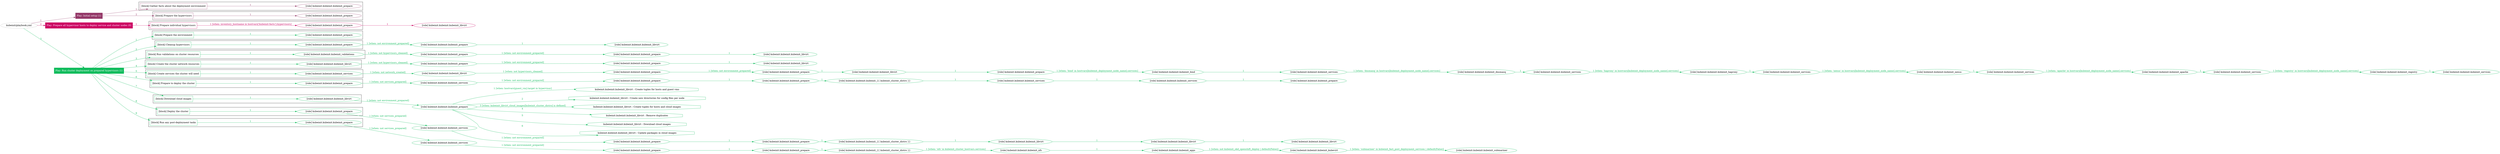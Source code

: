 digraph {
	graph [concentrate=true ordering=in rankdir=LR ratio=fill]
	edge [esep=5 sep=10]
	"kubeinit/playbook.yml" [id=root_node style=dotted]
	play_d0ebcb94 [label="Play: Initial setup (1)" color="#943868" fontcolor="#ffffff" id=play_d0ebcb94 shape=box style=filled tooltip=localhost]
	"kubeinit/playbook.yml" -> play_d0ebcb94 [label="1 " color="#943868" fontcolor="#943868" id=edge_c2a4af7c labeltooltip="1 " tooltip="1 "]
	subgraph "kubeinit.kubeinit.kubeinit_prepare" {
		role_feafb021 [label="[role] kubeinit.kubeinit.kubeinit_prepare" color="#943868" id=role_feafb021 tooltip="kubeinit.kubeinit.kubeinit_prepare"]
	}
	subgraph "kubeinit.kubeinit.kubeinit_prepare" {
		role_12da4981 [label="[role] kubeinit.kubeinit.kubeinit_prepare" color="#943868" id=role_12da4981 tooltip="kubeinit.kubeinit.kubeinit_prepare"]
	}
	subgraph "Play: Initial setup (1)" {
		play_d0ebcb94 -> block_885bc617 [label=1 color="#943868" fontcolor="#943868" id=edge_c0be8b09 labeltooltip=1 tooltip=1]
		subgraph cluster_block_885bc617 {
			block_885bc617 [label="[block] Gather facts about the deployment environment" color="#943868" id=block_885bc617 labeltooltip="Gather facts about the deployment environment" shape=box tooltip="Gather facts about the deployment environment"]
			block_885bc617 -> role_feafb021 [label="1 " color="#943868" fontcolor="#943868" id=edge_c6c2f966 labeltooltip="1 " tooltip="1 "]
		}
		play_d0ebcb94 -> block_a5036a4f [label=2 color="#943868" fontcolor="#943868" id=edge_98e3d46e labeltooltip=2 tooltip=2]
		subgraph cluster_block_a5036a4f {
			block_a5036a4f [label="[block] Prepare the hypervisors" color="#943868" id=block_a5036a4f labeltooltip="Prepare the hypervisors" shape=box tooltip="Prepare the hypervisors"]
			block_a5036a4f -> role_12da4981 [label="1 " color="#943868" fontcolor="#943868" id=edge_6b0847b5 labeltooltip="1 " tooltip="1 "]
		}
	}
	play_18bd0c50 [label="Play: Prepare all hypervisor hosts to deploy service and cluster nodes (0)" color="#cc0062" fontcolor="#ffffff" id=play_18bd0c50 shape=box style=filled tooltip="Play: Prepare all hypervisor hosts to deploy service and cluster nodes (0)"]
	"kubeinit/playbook.yml" -> play_18bd0c50 [label="2 " color="#cc0062" fontcolor="#cc0062" id=edge_14f58881 labeltooltip="2 " tooltip="2 "]
	subgraph "kubeinit.kubeinit.kubeinit_libvirt" {
		role_7bbfe06a [label="[role] kubeinit.kubeinit.kubeinit_libvirt" color="#cc0062" id=role_7bbfe06a tooltip="kubeinit.kubeinit.kubeinit_libvirt"]
	}
	subgraph "kubeinit.kubeinit.kubeinit_prepare" {
		role_23778984 [label="[role] kubeinit.kubeinit.kubeinit_prepare" color="#cc0062" id=role_23778984 tooltip="kubeinit.kubeinit.kubeinit_prepare"]
		role_23778984 -> role_7bbfe06a [label="1 " color="#cc0062" fontcolor="#cc0062" id=edge_c6b49bf3 labeltooltip="1 " tooltip="1 "]
	}
	subgraph "Play: Prepare all hypervisor hosts to deploy service and cluster nodes (0)" {
		play_18bd0c50 -> block_ef4cfee5 [label=1 color="#cc0062" fontcolor="#cc0062" id=edge_f263f33c labeltooltip=1 tooltip=1]
		subgraph cluster_block_ef4cfee5 {
			block_ef4cfee5 [label="[block] Prepare individual hypervisors" color="#cc0062" id=block_ef4cfee5 labeltooltip="Prepare individual hypervisors" shape=box tooltip="Prepare individual hypervisors"]
			block_ef4cfee5 -> role_23778984 [label="1 [when: inventory_hostname in hostvars['kubeinit-facts'].hypervisors]" color="#cc0062" fontcolor="#cc0062" id=edge_21fc7bef labeltooltip="1 [when: inventory_hostname in hostvars['kubeinit-facts'].hypervisors]" tooltip="1 [when: inventory_hostname in hostvars['kubeinit-facts'].hypervisors]"]
		}
	}
	play_262aa9f1 [label="Play: Run cluster deployment on prepared hypervisors (1)" color="#10bc5c" fontcolor="#ffffff" id=play_262aa9f1 shape=box style=filled tooltip=localhost]
	"kubeinit/playbook.yml" -> play_262aa9f1 [label="3 " color="#10bc5c" fontcolor="#10bc5c" id=edge_17a7279d labeltooltip="3 " tooltip="3 "]
	subgraph "kubeinit.kubeinit.kubeinit_prepare" {
		role_80a448bb [label="[role] kubeinit.kubeinit.kubeinit_prepare" color="#10bc5c" id=role_80a448bb tooltip="kubeinit.kubeinit.kubeinit_prepare"]
	}
	subgraph "kubeinit.kubeinit.kubeinit_libvirt" {
		role_c6108d6e [label="[role] kubeinit.kubeinit.kubeinit_libvirt" color="#10bc5c" id=role_c6108d6e tooltip="kubeinit.kubeinit.kubeinit_libvirt"]
	}
	subgraph "kubeinit.kubeinit.kubeinit_prepare" {
		role_79e7c0ba [label="[role] kubeinit.kubeinit.kubeinit_prepare" color="#10bc5c" id=role_79e7c0ba tooltip="kubeinit.kubeinit.kubeinit_prepare"]
		role_79e7c0ba -> role_c6108d6e [label="1 " color="#10bc5c" fontcolor="#10bc5c" id=edge_d8221318 labeltooltip="1 " tooltip="1 "]
	}
	subgraph "kubeinit.kubeinit.kubeinit_prepare" {
		role_7978a90e [label="[role] kubeinit.kubeinit.kubeinit_prepare" color="#10bc5c" id=role_7978a90e tooltip="kubeinit.kubeinit.kubeinit_prepare"]
		role_7978a90e -> role_79e7c0ba [label="1 [when: not environment_prepared]" color="#10bc5c" fontcolor="#10bc5c" id=edge_33957c7a labeltooltip="1 [when: not environment_prepared]" tooltip="1 [when: not environment_prepared]"]
	}
	subgraph "kubeinit.kubeinit.kubeinit_libvirt" {
		role_5f1865e8 [label="[role] kubeinit.kubeinit.kubeinit_libvirt" color="#10bc5c" id=role_5f1865e8 tooltip="kubeinit.kubeinit.kubeinit_libvirt"]
	}
	subgraph "kubeinit.kubeinit.kubeinit_prepare" {
		role_c8966072 [label="[role] kubeinit.kubeinit.kubeinit_prepare" color="#10bc5c" id=role_c8966072 tooltip="kubeinit.kubeinit.kubeinit_prepare"]
		role_c8966072 -> role_5f1865e8 [label="1 " color="#10bc5c" fontcolor="#10bc5c" id=edge_12a547b2 labeltooltip="1 " tooltip="1 "]
	}
	subgraph "kubeinit.kubeinit.kubeinit_prepare" {
		role_34b3e177 [label="[role] kubeinit.kubeinit.kubeinit_prepare" color="#10bc5c" id=role_34b3e177 tooltip="kubeinit.kubeinit.kubeinit_prepare"]
		role_34b3e177 -> role_c8966072 [label="1 [when: not environment_prepared]" color="#10bc5c" fontcolor="#10bc5c" id=edge_4db5df0f labeltooltip="1 [when: not environment_prepared]" tooltip="1 [when: not environment_prepared]"]
	}
	subgraph "kubeinit.kubeinit.kubeinit_validations" {
		role_0d227e6f [label="[role] kubeinit.kubeinit.kubeinit_validations" color="#10bc5c" id=role_0d227e6f tooltip="kubeinit.kubeinit.kubeinit_validations"]
		role_0d227e6f -> role_34b3e177 [label="1 [when: not hypervisors_cleaned]" color="#10bc5c" fontcolor="#10bc5c" id=edge_37c8fc61 labeltooltip="1 [when: not hypervisors_cleaned]" tooltip="1 [when: not hypervisors_cleaned]"]
	}
	subgraph "kubeinit.kubeinit.kubeinit_libvirt" {
		role_1b003226 [label="[role] kubeinit.kubeinit.kubeinit_libvirt" color="#10bc5c" id=role_1b003226 tooltip="kubeinit.kubeinit.kubeinit_libvirt"]
	}
	subgraph "kubeinit.kubeinit.kubeinit_prepare" {
		role_e258e111 [label="[role] kubeinit.kubeinit.kubeinit_prepare" color="#10bc5c" id=role_e258e111 tooltip="kubeinit.kubeinit.kubeinit_prepare"]
		role_e258e111 -> role_1b003226 [label="1 " color="#10bc5c" fontcolor="#10bc5c" id=edge_6c4a0c41 labeltooltip="1 " tooltip="1 "]
	}
	subgraph "kubeinit.kubeinit.kubeinit_prepare" {
		role_1a5c17dd [label="[role] kubeinit.kubeinit.kubeinit_prepare" color="#10bc5c" id=role_1a5c17dd tooltip="kubeinit.kubeinit.kubeinit_prepare"]
		role_1a5c17dd -> role_e258e111 [label="1 [when: not environment_prepared]" color="#10bc5c" fontcolor="#10bc5c" id=edge_dd4aaa3d labeltooltip="1 [when: not environment_prepared]" tooltip="1 [when: not environment_prepared]"]
	}
	subgraph "kubeinit.kubeinit.kubeinit_libvirt" {
		role_3ba7f698 [label="[role] kubeinit.kubeinit.kubeinit_libvirt" color="#10bc5c" id=role_3ba7f698 tooltip="kubeinit.kubeinit.kubeinit_libvirt"]
		role_3ba7f698 -> role_1a5c17dd [label="1 [when: not hypervisors_cleaned]" color="#10bc5c" fontcolor="#10bc5c" id=edge_a165b5db labeltooltip="1 [when: not hypervisors_cleaned]" tooltip="1 [when: not hypervisors_cleaned]"]
	}
	subgraph "kubeinit.kubeinit.kubeinit_services" {
		role_c337a44f [label="[role] kubeinit.kubeinit.kubeinit_services" color="#10bc5c" id=role_c337a44f tooltip="kubeinit.kubeinit.kubeinit_services"]
	}
	subgraph "kubeinit.kubeinit.kubeinit_registry" {
		role_a284f7be [label="[role] kubeinit.kubeinit.kubeinit_registry" color="#10bc5c" id=role_a284f7be tooltip="kubeinit.kubeinit.kubeinit_registry"]
		role_a284f7be -> role_c337a44f [label="1 " color="#10bc5c" fontcolor="#10bc5c" id=edge_85ddc297 labeltooltip="1 " tooltip="1 "]
	}
	subgraph "kubeinit.kubeinit.kubeinit_services" {
		role_f0d31aae [label="[role] kubeinit.kubeinit.kubeinit_services" color="#10bc5c" id=role_f0d31aae tooltip="kubeinit.kubeinit.kubeinit_services"]
		role_f0d31aae -> role_a284f7be [label="1 [when: 'registry' in hostvars[kubeinit_deployment_node_name].services]" color="#10bc5c" fontcolor="#10bc5c" id=edge_567b0c25 labeltooltip="1 [when: 'registry' in hostvars[kubeinit_deployment_node_name].services]" tooltip="1 [when: 'registry' in hostvars[kubeinit_deployment_node_name].services]"]
	}
	subgraph "kubeinit.kubeinit.kubeinit_apache" {
		role_afb0995f [label="[role] kubeinit.kubeinit.kubeinit_apache" color="#10bc5c" id=role_afb0995f tooltip="kubeinit.kubeinit.kubeinit_apache"]
		role_afb0995f -> role_f0d31aae [label="1 " color="#10bc5c" fontcolor="#10bc5c" id=edge_33d51734 labeltooltip="1 " tooltip="1 "]
	}
	subgraph "kubeinit.kubeinit.kubeinit_services" {
		role_c6fa96c8 [label="[role] kubeinit.kubeinit.kubeinit_services" color="#10bc5c" id=role_c6fa96c8 tooltip="kubeinit.kubeinit.kubeinit_services"]
		role_c6fa96c8 -> role_afb0995f [label="1 [when: 'apache' in hostvars[kubeinit_deployment_node_name].services]" color="#10bc5c" fontcolor="#10bc5c" id=edge_1c89967b labeltooltip="1 [when: 'apache' in hostvars[kubeinit_deployment_node_name].services]" tooltip="1 [when: 'apache' in hostvars[kubeinit_deployment_node_name].services]"]
	}
	subgraph "kubeinit.kubeinit.kubeinit_nexus" {
		role_3a20a476 [label="[role] kubeinit.kubeinit.kubeinit_nexus" color="#10bc5c" id=role_3a20a476 tooltip="kubeinit.kubeinit.kubeinit_nexus"]
		role_3a20a476 -> role_c6fa96c8 [label="1 " color="#10bc5c" fontcolor="#10bc5c" id=edge_e4160ef2 labeltooltip="1 " tooltip="1 "]
	}
	subgraph "kubeinit.kubeinit.kubeinit_services" {
		role_0c199699 [label="[role] kubeinit.kubeinit.kubeinit_services" color="#10bc5c" id=role_0c199699 tooltip="kubeinit.kubeinit.kubeinit_services"]
		role_0c199699 -> role_3a20a476 [label="1 [when: 'nexus' in hostvars[kubeinit_deployment_node_name].services]" color="#10bc5c" fontcolor="#10bc5c" id=edge_92e714f9 labeltooltip="1 [when: 'nexus' in hostvars[kubeinit_deployment_node_name].services]" tooltip="1 [when: 'nexus' in hostvars[kubeinit_deployment_node_name].services]"]
	}
	subgraph "kubeinit.kubeinit.kubeinit_haproxy" {
		role_4dd92f91 [label="[role] kubeinit.kubeinit.kubeinit_haproxy" color="#10bc5c" id=role_4dd92f91 tooltip="kubeinit.kubeinit.kubeinit_haproxy"]
		role_4dd92f91 -> role_0c199699 [label="1 " color="#10bc5c" fontcolor="#10bc5c" id=edge_29e8d8fe labeltooltip="1 " tooltip="1 "]
	}
	subgraph "kubeinit.kubeinit.kubeinit_services" {
		role_0a190aec [label="[role] kubeinit.kubeinit.kubeinit_services" color="#10bc5c" id=role_0a190aec tooltip="kubeinit.kubeinit.kubeinit_services"]
		role_0a190aec -> role_4dd92f91 [label="1 [when: 'haproxy' in hostvars[kubeinit_deployment_node_name].services]" color="#10bc5c" fontcolor="#10bc5c" id=edge_e5533725 labeltooltip="1 [when: 'haproxy' in hostvars[kubeinit_deployment_node_name].services]" tooltip="1 [when: 'haproxy' in hostvars[kubeinit_deployment_node_name].services]"]
	}
	subgraph "kubeinit.kubeinit.kubeinit_dnsmasq" {
		role_578312a6 [label="[role] kubeinit.kubeinit.kubeinit_dnsmasq" color="#10bc5c" id=role_578312a6 tooltip="kubeinit.kubeinit.kubeinit_dnsmasq"]
		role_578312a6 -> role_0a190aec [label="1 " color="#10bc5c" fontcolor="#10bc5c" id=edge_1b0f0c2d labeltooltip="1 " tooltip="1 "]
	}
	subgraph "kubeinit.kubeinit.kubeinit_services" {
		role_7d4a6a73 [label="[role] kubeinit.kubeinit.kubeinit_services" color="#10bc5c" id=role_7d4a6a73 tooltip="kubeinit.kubeinit.kubeinit_services"]
		role_7d4a6a73 -> role_578312a6 [label="1 [when: 'dnsmasq' in hostvars[kubeinit_deployment_node_name].services]" color="#10bc5c" fontcolor="#10bc5c" id=edge_cff268b3 labeltooltip="1 [when: 'dnsmasq' in hostvars[kubeinit_deployment_node_name].services]" tooltip="1 [when: 'dnsmasq' in hostvars[kubeinit_deployment_node_name].services]"]
	}
	subgraph "kubeinit.kubeinit.kubeinit_bind" {
		role_f705a6bb [label="[role] kubeinit.kubeinit.kubeinit_bind" color="#10bc5c" id=role_f705a6bb tooltip="kubeinit.kubeinit.kubeinit_bind"]
		role_f705a6bb -> role_7d4a6a73 [label="1 " color="#10bc5c" fontcolor="#10bc5c" id=edge_e82dde2d labeltooltip="1 " tooltip="1 "]
	}
	subgraph "kubeinit.kubeinit.kubeinit_prepare" {
		role_32f4981a [label="[role] kubeinit.kubeinit.kubeinit_prepare" color="#10bc5c" id=role_32f4981a tooltip="kubeinit.kubeinit.kubeinit_prepare"]
		role_32f4981a -> role_f705a6bb [label="1 [when: 'bind' in hostvars[kubeinit_deployment_node_name].services]" color="#10bc5c" fontcolor="#10bc5c" id=edge_b258ebbc labeltooltip="1 [when: 'bind' in hostvars[kubeinit_deployment_node_name].services]" tooltip="1 [when: 'bind' in hostvars[kubeinit_deployment_node_name].services]"]
	}
	subgraph "kubeinit.kubeinit.kubeinit_libvirt" {
		role_10733963 [label="[role] kubeinit.kubeinit.kubeinit_libvirt" color="#10bc5c" id=role_10733963 tooltip="kubeinit.kubeinit.kubeinit_libvirt"]
		role_10733963 -> role_32f4981a [label="1 " color="#10bc5c" fontcolor="#10bc5c" id=edge_b716d7b9 labeltooltip="1 " tooltip="1 "]
	}
	subgraph "kubeinit.kubeinit.kubeinit_prepare" {
		role_c7edfecb [label="[role] kubeinit.kubeinit.kubeinit_prepare" color="#10bc5c" id=role_c7edfecb tooltip="kubeinit.kubeinit.kubeinit_prepare"]
		role_c7edfecb -> role_10733963 [label="1 " color="#10bc5c" fontcolor="#10bc5c" id=edge_7482d779 labeltooltip="1 " tooltip="1 "]
	}
	subgraph "kubeinit.kubeinit.kubeinit_prepare" {
		role_d2c49b70 [label="[role] kubeinit.kubeinit.kubeinit_prepare" color="#10bc5c" id=role_d2c49b70 tooltip="kubeinit.kubeinit.kubeinit_prepare"]
		role_d2c49b70 -> role_c7edfecb [label="1 [when: not environment_prepared]" color="#10bc5c" fontcolor="#10bc5c" id=edge_92572e4c labeltooltip="1 [when: not environment_prepared]" tooltip="1 [when: not environment_prepared]"]
	}
	subgraph "kubeinit.kubeinit.kubeinit_libvirt" {
		role_c14d64fe [label="[role] kubeinit.kubeinit.kubeinit_libvirt" color="#10bc5c" id=role_c14d64fe tooltip="kubeinit.kubeinit.kubeinit_libvirt"]
		role_c14d64fe -> role_d2c49b70 [label="1 [when: not hypervisors_cleaned]" color="#10bc5c" fontcolor="#10bc5c" id=edge_5fe5763e labeltooltip="1 [when: not hypervisors_cleaned]" tooltip="1 [when: not hypervisors_cleaned]"]
	}
	subgraph "kubeinit.kubeinit.kubeinit_services" {
		role_80e1123d [label="[role] kubeinit.kubeinit.kubeinit_services" color="#10bc5c" id=role_80e1123d tooltip="kubeinit.kubeinit.kubeinit_services"]
		role_80e1123d -> role_c14d64fe [label="1 [when: not network_created]" color="#10bc5c" fontcolor="#10bc5c" id=edge_da6fcab5 labeltooltip="1 [when: not network_created]" tooltip="1 [when: not network_created]"]
	}
	subgraph "kubeinit.kubeinit.kubeinit_prepare" {
		role_0fceab23 [label="[role] kubeinit.kubeinit.kubeinit_prepare" color="#10bc5c" id=role_0fceab23 tooltip="kubeinit.kubeinit.kubeinit_prepare"]
	}
	subgraph "kubeinit.kubeinit.kubeinit_services" {
		role_289be685 [label="[role] kubeinit.kubeinit.kubeinit_services" color="#10bc5c" id=role_289be685 tooltip="kubeinit.kubeinit.kubeinit_services"]
		role_289be685 -> role_0fceab23 [label="1 " color="#10bc5c" fontcolor="#10bc5c" id=edge_487c5080 labeltooltip="1 " tooltip="1 "]
	}
	subgraph "kubeinit.kubeinit.kubeinit_services" {
		role_3b687567 [label="[role] kubeinit.kubeinit.kubeinit_services" color="#10bc5c" id=role_3b687567 tooltip="kubeinit.kubeinit.kubeinit_services"]
		role_3b687567 -> role_289be685 [label="1 " color="#10bc5c" fontcolor="#10bc5c" id=edge_0eb1f056 labeltooltip="1 " tooltip="1 "]
	}
	subgraph "kubeinit.kubeinit.kubeinit_{{ kubeinit_cluster_distro }}" {
		role_59136619 [label="[role] kubeinit.kubeinit.kubeinit_{{ kubeinit_cluster_distro }}" color="#10bc5c" id=role_59136619 tooltip="kubeinit.kubeinit.kubeinit_{{ kubeinit_cluster_distro }}"]
		role_59136619 -> role_3b687567 [label="1 " color="#10bc5c" fontcolor="#10bc5c" id=edge_198d4b22 labeltooltip="1 " tooltip="1 "]
	}
	subgraph "kubeinit.kubeinit.kubeinit_prepare" {
		role_ba8a8023 [label="[role] kubeinit.kubeinit.kubeinit_prepare" color="#10bc5c" id=role_ba8a8023 tooltip="kubeinit.kubeinit.kubeinit_prepare"]
		role_ba8a8023 -> role_59136619 [label="1 " color="#10bc5c" fontcolor="#10bc5c" id=edge_a3a928aa labeltooltip="1 " tooltip="1 "]
	}
	subgraph "kubeinit.kubeinit.kubeinit_prepare" {
		role_17aa6cde [label="[role] kubeinit.kubeinit.kubeinit_prepare" color="#10bc5c" id=role_17aa6cde tooltip="kubeinit.kubeinit.kubeinit_prepare"]
		role_17aa6cde -> role_ba8a8023 [label="1 " color="#10bc5c" fontcolor="#10bc5c" id=edge_5427e18a labeltooltip="1 " tooltip="1 "]
	}
	subgraph "kubeinit.kubeinit.kubeinit_services" {
		role_5e469a8a [label="[role] kubeinit.kubeinit.kubeinit_services" color="#10bc5c" id=role_5e469a8a tooltip="kubeinit.kubeinit.kubeinit_services"]
		role_5e469a8a -> role_17aa6cde [label="1 [when: not environment_prepared]" color="#10bc5c" fontcolor="#10bc5c" id=edge_f094a40d labeltooltip="1 [when: not environment_prepared]" tooltip="1 [when: not environment_prepared]"]
	}
	subgraph "kubeinit.kubeinit.kubeinit_prepare" {
		role_1fa0ac33 [label="[role] kubeinit.kubeinit.kubeinit_prepare" color="#10bc5c" id=role_1fa0ac33 tooltip="kubeinit.kubeinit.kubeinit_prepare"]
		role_1fa0ac33 -> role_5e469a8a [label="1 [when: not services_prepared]" color="#10bc5c" fontcolor="#10bc5c" id=edge_ab3fb7b6 labeltooltip="1 [when: not services_prepared]" tooltip="1 [when: not services_prepared]"]
	}
	subgraph "kubeinit.kubeinit.kubeinit_prepare" {
		role_9b9634b2 [label="[role] kubeinit.kubeinit.kubeinit_prepare" color="#10bc5c" id=role_9b9634b2 tooltip="kubeinit.kubeinit.kubeinit_prepare"]
		task_7ff2c50d [label="kubeinit.kubeinit.kubeinit_libvirt : Create tuples for hosts and guest vms" color="#10bc5c" id=task_7ff2c50d shape=octagon tooltip="kubeinit.kubeinit.kubeinit_libvirt : Create tuples for hosts and guest vms"]
		role_9b9634b2 -> task_7ff2c50d [label="1 [when: hostvars[guest_vm].target in hypervisor]" color="#10bc5c" fontcolor="#10bc5c" id=edge_da7ebd6f labeltooltip="1 [when: hostvars[guest_vm].target in hypervisor]" tooltip="1 [when: hostvars[guest_vm].target in hypervisor]"]
		task_eb8d5fab [label="kubeinit.kubeinit.kubeinit_libvirt : Create new directories for config files per node" color="#10bc5c" id=task_eb8d5fab shape=octagon tooltip="kubeinit.kubeinit.kubeinit_libvirt : Create new directories for config files per node"]
		role_9b9634b2 -> task_eb8d5fab [label="2 " color="#10bc5c" fontcolor="#10bc5c" id=edge_12b2a207 labeltooltip="2 " tooltip="2 "]
		task_445cb37d [label="kubeinit.kubeinit.kubeinit_libvirt : Create tuples for hosts and cloud images" color="#10bc5c" id=task_445cb37d shape=octagon tooltip="kubeinit.kubeinit.kubeinit_libvirt : Create tuples for hosts and cloud images"]
		role_9b9634b2 -> task_445cb37d [label="3 [when: kubeinit_libvirt_cloud_images[kubeinit_cluster_distro] is defined]" color="#10bc5c" fontcolor="#10bc5c" id=edge_1c85d7c5 labeltooltip="3 [when: kubeinit_libvirt_cloud_images[kubeinit_cluster_distro] is defined]" tooltip="3 [when: kubeinit_libvirt_cloud_images[kubeinit_cluster_distro] is defined]"]
		task_de499c1f [label="kubeinit.kubeinit.kubeinit_libvirt : Remove duplicates" color="#10bc5c" id=task_de499c1f shape=octagon tooltip="kubeinit.kubeinit.kubeinit_libvirt : Remove duplicates"]
		role_9b9634b2 -> task_de499c1f [label="4 " color="#10bc5c" fontcolor="#10bc5c" id=edge_f46fdbc7 labeltooltip="4 " tooltip="4 "]
		task_cd32867e [label="kubeinit.kubeinit.kubeinit_libvirt : Download cloud images" color="#10bc5c" id=task_cd32867e shape=octagon tooltip="kubeinit.kubeinit.kubeinit_libvirt : Download cloud images"]
		role_9b9634b2 -> task_cd32867e [label="5 " color="#10bc5c" fontcolor="#10bc5c" id=edge_5fdb763a labeltooltip="5 " tooltip="5 "]
		task_8bfd266d [label="kubeinit.kubeinit.kubeinit_libvirt : Update packages in cloud images" color="#10bc5c" id=task_8bfd266d shape=octagon tooltip="kubeinit.kubeinit.kubeinit_libvirt : Update packages in cloud images"]
		role_9b9634b2 -> task_8bfd266d [label="6 " color="#10bc5c" fontcolor="#10bc5c" id=edge_bd5b1b98 labeltooltip="6 " tooltip="6 "]
	}
	subgraph "kubeinit.kubeinit.kubeinit_libvirt" {
		role_85415b63 [label="[role] kubeinit.kubeinit.kubeinit_libvirt" color="#10bc5c" id=role_85415b63 tooltip="kubeinit.kubeinit.kubeinit_libvirt"]
		role_85415b63 -> role_9b9634b2 [label="1 [when: not environment_prepared]" color="#10bc5c" fontcolor="#10bc5c" id=edge_5a1a0315 labeltooltip="1 [when: not environment_prepared]" tooltip="1 [when: not environment_prepared]"]
	}
	subgraph "kubeinit.kubeinit.kubeinit_libvirt" {
		role_e2cc83c2 [label="[role] kubeinit.kubeinit.kubeinit_libvirt" color="#10bc5c" id=role_e2cc83c2 tooltip="kubeinit.kubeinit.kubeinit_libvirt"]
	}
	subgraph "kubeinit.kubeinit.kubeinit_libvirt" {
		role_d590b1b0 [label="[role] kubeinit.kubeinit.kubeinit_libvirt" color="#10bc5c" id=role_d590b1b0 tooltip="kubeinit.kubeinit.kubeinit_libvirt"]
		role_d590b1b0 -> role_e2cc83c2 [label="1 " color="#10bc5c" fontcolor="#10bc5c" id=edge_b6ef32da labeltooltip="1 " tooltip="1 "]
	}
	subgraph "kubeinit.kubeinit.kubeinit_libvirt" {
		role_a7526140 [label="[role] kubeinit.kubeinit.kubeinit_libvirt" color="#10bc5c" id=role_a7526140 tooltip="kubeinit.kubeinit.kubeinit_libvirt"]
		role_a7526140 -> role_d590b1b0 [label="1 " color="#10bc5c" fontcolor="#10bc5c" id=edge_736c1432 labeltooltip="1 " tooltip="1 "]
	}
	subgraph "kubeinit.kubeinit.kubeinit_{{ kubeinit_cluster_distro }}" {
		role_260a0125 [label="[role] kubeinit.kubeinit.kubeinit_{{ kubeinit_cluster_distro }}" color="#10bc5c" id=role_260a0125 tooltip="kubeinit.kubeinit.kubeinit_{{ kubeinit_cluster_distro }}"]
		role_260a0125 -> role_a7526140 [label="1 " color="#10bc5c" fontcolor="#10bc5c" id=edge_c56b6f5f labeltooltip="1 " tooltip="1 "]
	}
	subgraph "kubeinit.kubeinit.kubeinit_prepare" {
		role_69d79705 [label="[role] kubeinit.kubeinit.kubeinit_prepare" color="#10bc5c" id=role_69d79705 tooltip="kubeinit.kubeinit.kubeinit_prepare"]
		role_69d79705 -> role_260a0125 [label="1 " color="#10bc5c" fontcolor="#10bc5c" id=edge_ee8470bc labeltooltip="1 " tooltip="1 "]
	}
	subgraph "kubeinit.kubeinit.kubeinit_prepare" {
		role_14bc19ad [label="[role] kubeinit.kubeinit.kubeinit_prepare" color="#10bc5c" id=role_14bc19ad tooltip="kubeinit.kubeinit.kubeinit_prepare"]
		role_14bc19ad -> role_69d79705 [label="1 " color="#10bc5c" fontcolor="#10bc5c" id=edge_9c6390b6 labeltooltip="1 " tooltip="1 "]
	}
	subgraph "kubeinit.kubeinit.kubeinit_services" {
		role_f5fa672e [label="[role] kubeinit.kubeinit.kubeinit_services" color="#10bc5c" id=role_f5fa672e tooltip="kubeinit.kubeinit.kubeinit_services"]
		role_f5fa672e -> role_14bc19ad [label="1 [when: not environment_prepared]" color="#10bc5c" fontcolor="#10bc5c" id=edge_ef50ab18 labeltooltip="1 [when: not environment_prepared]" tooltip="1 [when: not environment_prepared]"]
	}
	subgraph "kubeinit.kubeinit.kubeinit_prepare" {
		role_15ed8353 [label="[role] kubeinit.kubeinit.kubeinit_prepare" color="#10bc5c" id=role_15ed8353 tooltip="kubeinit.kubeinit.kubeinit_prepare"]
		role_15ed8353 -> role_f5fa672e [label="1 [when: not services_prepared]" color="#10bc5c" fontcolor="#10bc5c" id=edge_8dd4bf04 labeltooltip="1 [when: not services_prepared]" tooltip="1 [when: not services_prepared]"]
	}
	subgraph "kubeinit.kubeinit.kubeinit_submariner" {
		role_e1827a03 [label="[role] kubeinit.kubeinit.kubeinit_submariner" color="#10bc5c" id=role_e1827a03 tooltip="kubeinit.kubeinit.kubeinit_submariner"]
	}
	subgraph "kubeinit.kubeinit.kubeinit_kubevirt" {
		role_ebb6367d [label="[role] kubeinit.kubeinit.kubeinit_kubevirt" color="#10bc5c" id=role_ebb6367d tooltip="kubeinit.kubeinit.kubeinit_kubevirt"]
		role_ebb6367d -> role_e1827a03 [label="1 [when: 'submariner' in kubeinit_fact_post_deployment_services | default(False)]" color="#10bc5c" fontcolor="#10bc5c" id=edge_ad99c10c labeltooltip="1 [when: 'submariner' in kubeinit_fact_post_deployment_services | default(False)]" tooltip="1 [when: 'submariner' in kubeinit_fact_post_deployment_services | default(False)]"]
	}
	subgraph "kubeinit.kubeinit.kubeinit_apps" {
		role_451881cb [label="[role] kubeinit.kubeinit.kubeinit_apps" color="#10bc5c" id=role_451881cb tooltip="kubeinit.kubeinit.kubeinit_apps"]
		role_451881cb -> role_ebb6367d [label="1 [when: not kubeinit_okd_openshift_deploy | default(False)]" color="#10bc5c" fontcolor="#10bc5c" id=edge_d7c2dcaa labeltooltip="1 [when: not kubeinit_okd_openshift_deploy | default(False)]" tooltip="1 [when: not kubeinit_okd_openshift_deploy | default(False)]"]
	}
	subgraph "kubeinit.kubeinit.kubeinit_nfs" {
		role_cf6ca452 [label="[role] kubeinit.kubeinit.kubeinit_nfs" color="#10bc5c" id=role_cf6ca452 tooltip="kubeinit.kubeinit.kubeinit_nfs"]
		role_cf6ca452 -> role_451881cb [label="1 " color="#10bc5c" fontcolor="#10bc5c" id=edge_2b9a6d2f labeltooltip="1 " tooltip="1 "]
	}
	subgraph "kubeinit.kubeinit.kubeinit_{{ kubeinit_cluster_distro }}" {
		role_814ae318 [label="[role] kubeinit.kubeinit.kubeinit_{{ kubeinit_cluster_distro }}" color="#10bc5c" id=role_814ae318 tooltip="kubeinit.kubeinit.kubeinit_{{ kubeinit_cluster_distro }}"]
		role_814ae318 -> role_cf6ca452 [label="1 [when: 'nfs' in kubeinit_cluster_hostvars.services]" color="#10bc5c" fontcolor="#10bc5c" id=edge_181ca4c7 labeltooltip="1 [when: 'nfs' in kubeinit_cluster_hostvars.services]" tooltip="1 [when: 'nfs' in kubeinit_cluster_hostvars.services]"]
	}
	subgraph "kubeinit.kubeinit.kubeinit_prepare" {
		role_46aafbae [label="[role] kubeinit.kubeinit.kubeinit_prepare" color="#10bc5c" id=role_46aafbae tooltip="kubeinit.kubeinit.kubeinit_prepare"]
		role_46aafbae -> role_814ae318 [label="1 " color="#10bc5c" fontcolor="#10bc5c" id=edge_af87a5e5 labeltooltip="1 " tooltip="1 "]
	}
	subgraph "kubeinit.kubeinit.kubeinit_prepare" {
		role_14082daa [label="[role] kubeinit.kubeinit.kubeinit_prepare" color="#10bc5c" id=role_14082daa tooltip="kubeinit.kubeinit.kubeinit_prepare"]
		role_14082daa -> role_46aafbae [label="1 " color="#10bc5c" fontcolor="#10bc5c" id=edge_e82e03f0 labeltooltip="1 " tooltip="1 "]
	}
	subgraph "kubeinit.kubeinit.kubeinit_services" {
		role_7fa894a4 [label="[role] kubeinit.kubeinit.kubeinit_services" color="#10bc5c" id=role_7fa894a4 tooltip="kubeinit.kubeinit.kubeinit_services"]
		role_7fa894a4 -> role_14082daa [label="1 [when: not environment_prepared]" color="#10bc5c" fontcolor="#10bc5c" id=edge_9692b33b labeltooltip="1 [when: not environment_prepared]" tooltip="1 [when: not environment_prepared]"]
	}
	subgraph "kubeinit.kubeinit.kubeinit_prepare" {
		role_769991e6 [label="[role] kubeinit.kubeinit.kubeinit_prepare" color="#10bc5c" id=role_769991e6 tooltip="kubeinit.kubeinit.kubeinit_prepare"]
		role_769991e6 -> role_7fa894a4 [label="1 [when: not services_prepared]" color="#10bc5c" fontcolor="#10bc5c" id=edge_377f6d0d labeltooltip="1 [when: not services_prepared]" tooltip="1 [when: not services_prepared]"]
	}
	subgraph "Play: Run cluster deployment on prepared hypervisors (1)" {
		play_262aa9f1 -> block_5e706d91 [label=1 color="#10bc5c" fontcolor="#10bc5c" id=edge_a47d1c69 labeltooltip=1 tooltip=1]
		subgraph cluster_block_5e706d91 {
			block_5e706d91 [label="[block] Prepare the environment" color="#10bc5c" id=block_5e706d91 labeltooltip="Prepare the environment" shape=box tooltip="Prepare the environment"]
			block_5e706d91 -> role_80a448bb [label="1 " color="#10bc5c" fontcolor="#10bc5c" id=edge_d0f53abe labeltooltip="1 " tooltip="1 "]
		}
		play_262aa9f1 -> block_8c1fbe70 [label=2 color="#10bc5c" fontcolor="#10bc5c" id=edge_ad8634cd labeltooltip=2 tooltip=2]
		subgraph cluster_block_8c1fbe70 {
			block_8c1fbe70 [label="[block] Cleanup hypervisors" color="#10bc5c" id=block_8c1fbe70 labeltooltip="Cleanup hypervisors" shape=box tooltip="Cleanup hypervisors"]
			block_8c1fbe70 -> role_7978a90e [label="1 " color="#10bc5c" fontcolor="#10bc5c" id=edge_62c44280 labeltooltip="1 " tooltip="1 "]
		}
		play_262aa9f1 -> block_65f8a297 [label=3 color="#10bc5c" fontcolor="#10bc5c" id=edge_5c43edef labeltooltip=3 tooltip=3]
		subgraph cluster_block_65f8a297 {
			block_65f8a297 [label="[block] Run validations on cluster resources" color="#10bc5c" id=block_65f8a297 labeltooltip="Run validations on cluster resources" shape=box tooltip="Run validations on cluster resources"]
			block_65f8a297 -> role_0d227e6f [label="1 " color="#10bc5c" fontcolor="#10bc5c" id=edge_a2ed811c labeltooltip="1 " tooltip="1 "]
		}
		play_262aa9f1 -> block_ff078d11 [label=4 color="#10bc5c" fontcolor="#10bc5c" id=edge_9418fd4a labeltooltip=4 tooltip=4]
		subgraph cluster_block_ff078d11 {
			block_ff078d11 [label="[block] Create the cluster network resources" color="#10bc5c" id=block_ff078d11 labeltooltip="Create the cluster network resources" shape=box tooltip="Create the cluster network resources"]
			block_ff078d11 -> role_3ba7f698 [label="1 " color="#10bc5c" fontcolor="#10bc5c" id=edge_f9fc6d49 labeltooltip="1 " tooltip="1 "]
		}
		play_262aa9f1 -> block_35ca26b8 [label=5 color="#10bc5c" fontcolor="#10bc5c" id=edge_a9596672 labeltooltip=5 tooltip=5]
		subgraph cluster_block_35ca26b8 {
			block_35ca26b8 [label="[block] Create services the cluster will need" color="#10bc5c" id=block_35ca26b8 labeltooltip="Create services the cluster will need" shape=box tooltip="Create services the cluster will need"]
			block_35ca26b8 -> role_80e1123d [label="1 " color="#10bc5c" fontcolor="#10bc5c" id=edge_524e64a8 labeltooltip="1 " tooltip="1 "]
		}
		play_262aa9f1 -> block_9ca7158d [label=6 color="#10bc5c" fontcolor="#10bc5c" id=edge_055d9d43 labeltooltip=6 tooltip=6]
		subgraph cluster_block_9ca7158d {
			block_9ca7158d [label="[block] Prepare to deploy the cluster" color="#10bc5c" id=block_9ca7158d labeltooltip="Prepare to deploy the cluster" shape=box tooltip="Prepare to deploy the cluster"]
			block_9ca7158d -> role_1fa0ac33 [label="1 " color="#10bc5c" fontcolor="#10bc5c" id=edge_1fbf906d labeltooltip="1 " tooltip="1 "]
		}
		play_262aa9f1 -> block_c756ad0a [label=7 color="#10bc5c" fontcolor="#10bc5c" id=edge_98886323 labeltooltip=7 tooltip=7]
		subgraph cluster_block_c756ad0a {
			block_c756ad0a [label="[block] Download cloud images" color="#10bc5c" id=block_c756ad0a labeltooltip="Download cloud images" shape=box tooltip="Download cloud images"]
			block_c756ad0a -> role_85415b63 [label="1 " color="#10bc5c" fontcolor="#10bc5c" id=edge_224b7dcf labeltooltip="1 " tooltip="1 "]
		}
		play_262aa9f1 -> block_909f9de8 [label=8 color="#10bc5c" fontcolor="#10bc5c" id=edge_370f42aa labeltooltip=8 tooltip=8]
		subgraph cluster_block_909f9de8 {
			block_909f9de8 [label="[block] Deploy the cluster" color="#10bc5c" id=block_909f9de8 labeltooltip="Deploy the cluster" shape=box tooltip="Deploy the cluster"]
			block_909f9de8 -> role_15ed8353 [label="1 " color="#10bc5c" fontcolor="#10bc5c" id=edge_7df3ace6 labeltooltip="1 " tooltip="1 "]
		}
		play_262aa9f1 -> block_5ff01d9d [label=9 color="#10bc5c" fontcolor="#10bc5c" id=edge_1979cda1 labeltooltip=9 tooltip=9]
		subgraph cluster_block_5ff01d9d {
			block_5ff01d9d [label="[block] Run any post-deployment tasks" color="#10bc5c" id=block_5ff01d9d labeltooltip="Run any post-deployment tasks" shape=box tooltip="Run any post-deployment tasks"]
			block_5ff01d9d -> role_769991e6 [label="1 " color="#10bc5c" fontcolor="#10bc5c" id=edge_867ead25 labeltooltip="1 " tooltip="1 "]
		}
	}
}
